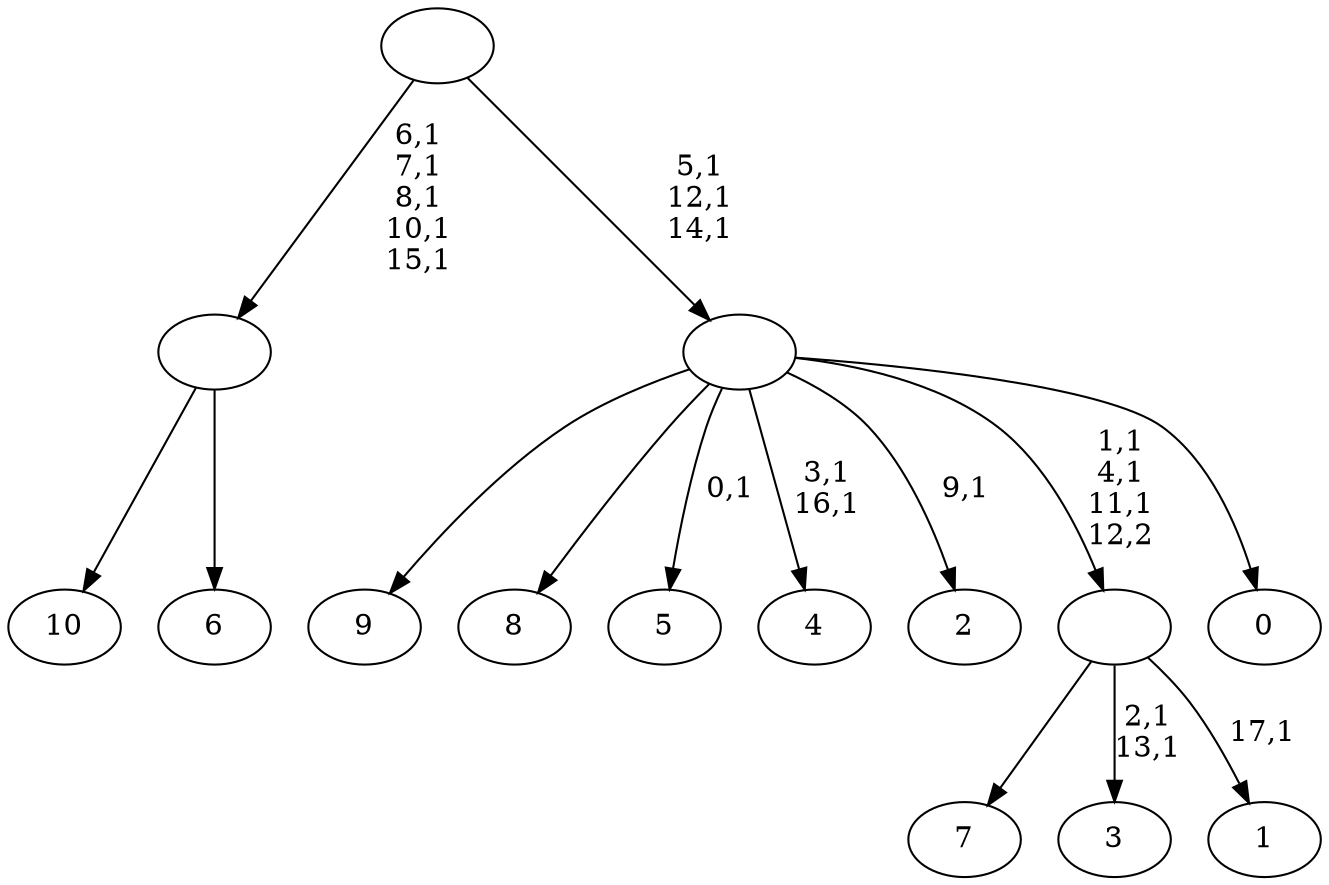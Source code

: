digraph T {
	29 [label="10"]
	28 [label="9"]
	27 [label="8"]
	26 [label="7"]
	25 [label="6"]
	24 [label=""]
	19 [label="5"]
	17 [label="4"]
	14 [label="3"]
	11 [label="2"]
	9 [label="1"]
	7 [label=""]
	4 [label="0"]
	3 [label=""]
	0 [label=""]
	24 -> 29 [label=""]
	24 -> 25 [label=""]
	7 -> 9 [label="17,1"]
	7 -> 14 [label="2,1\n13,1"]
	7 -> 26 [label=""]
	3 -> 7 [label="1,1\n4,1\n11,1\n12,2"]
	3 -> 11 [label="9,1"]
	3 -> 17 [label="3,1\n16,1"]
	3 -> 19 [label="0,1"]
	3 -> 28 [label=""]
	3 -> 27 [label=""]
	3 -> 4 [label=""]
	0 -> 3 [label="5,1\n12,1\n14,1"]
	0 -> 24 [label="6,1\n7,1\n8,1\n10,1\n15,1"]
}
